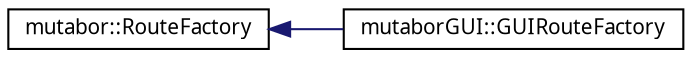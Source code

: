 digraph "Grafische Darstellung der Klassenhierarchie"
{
  edge [fontname="Sans",fontsize="10",labelfontname="Sans",labelfontsize="10"];
  node [fontname="Sans",fontsize="10",shape=record];
  rankdir="LR";
  Node0 [label="mutabor::RouteFactory",height=0.2,width=0.4,color="black", fillcolor="white", style="filled",URL="$d9/d3e/classmutabor_1_1RouteFactory.html",tooltip="Class for creation of Routes. "];
  Node0 -> Node1 [dir="back",color="midnightblue",fontsize="10",style="solid",fontname="Sans"];
  Node1 [label="mutaborGUI::GUIRouteFactory",height=0.2,width=0.4,color="black", fillcolor="white", style="filled",URL="$d6/de3/classmutaborGUI_1_1GUIRouteFactory.html"];
}
